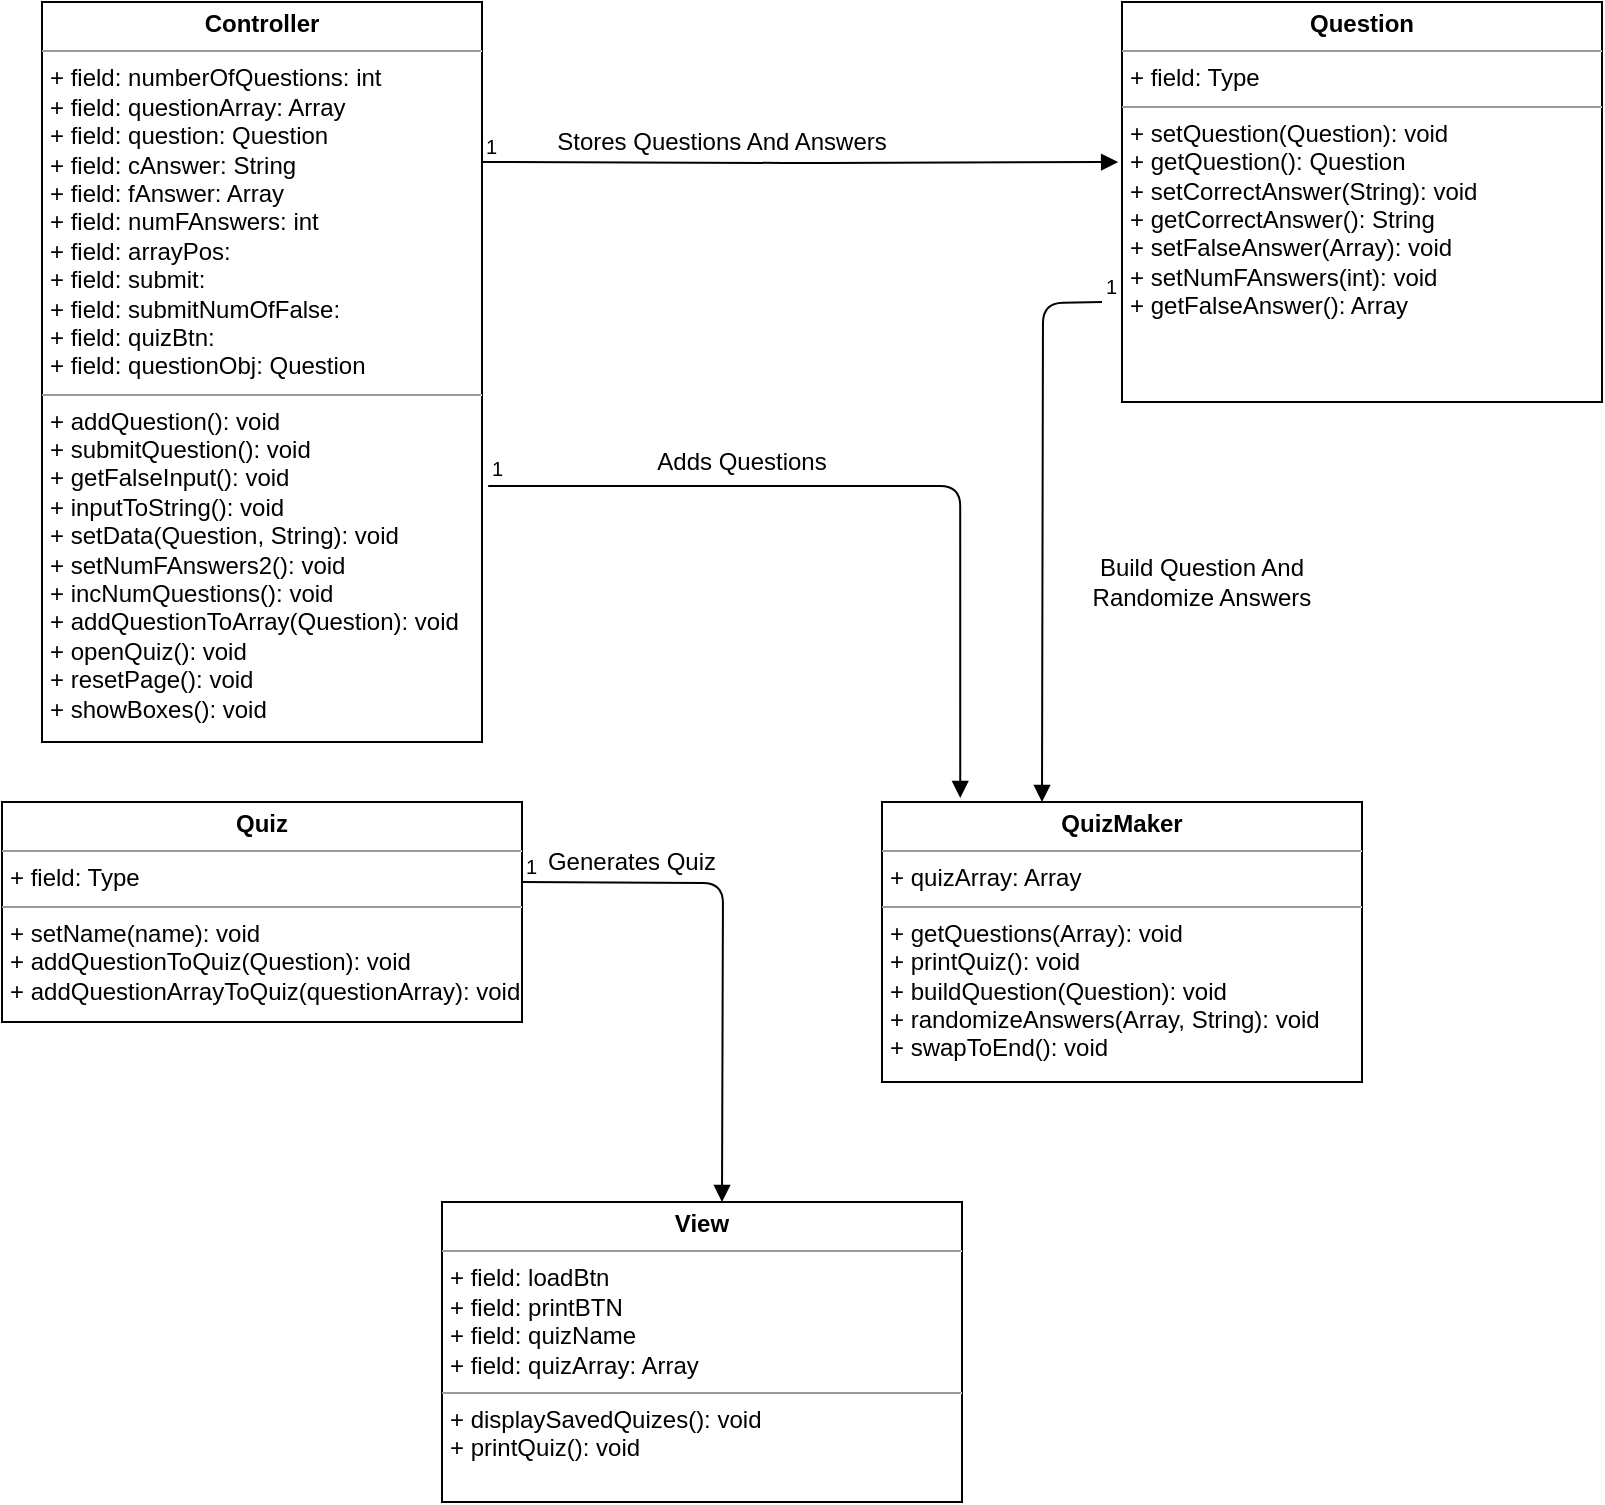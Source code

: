<mxfile version="13.0.5" type="device"><diagram id="1wYvCbNIo7cKBk7LPKMC" name="Page-1"><mxGraphModel dx="865" dy="461" grid="1" gridSize="10" guides="1" tooltips="1" connect="1" arrows="1" fold="1" page="1" pageScale="1" pageWidth="850" pageHeight="1100" math="0" shadow="0"><root><mxCell id="0"/><mxCell id="1" parent="0"/><mxCell id="mOzhgRtnR3_fyd8qpESB-37" value="&lt;p style=&quot;margin: 0px ; margin-top: 4px ; text-align: center&quot;&gt;&lt;b&gt;Controller&lt;/b&gt;&lt;br&gt;&lt;/p&gt;&lt;hr size=&quot;1&quot;&gt;&lt;p style=&quot;margin: 0px ; margin-left: 4px&quot;&gt;+ field: numberOfQuestions: int&lt;br&gt;&lt;/p&gt;&lt;p style=&quot;margin: 0px ; margin-left: 4px&quot;&gt;+ field: questionArray: Array&lt;br&gt;&lt;/p&gt;&lt;p style=&quot;margin: 0px ; margin-left: 4px&quot;&gt;+ field: question: Question&lt;br&gt;&lt;/p&gt;&lt;p style=&quot;margin: 0px ; margin-left: 4px&quot;&gt;+ field: cAnswer: String&lt;br&gt;&lt;/p&gt;&lt;p style=&quot;margin: 0px ; margin-left: 4px&quot;&gt;+ field: fAnswer: Array&lt;br&gt;&lt;/p&gt;&lt;p style=&quot;margin: 0px ; margin-left: 4px&quot;&gt;+ field: numFAnswers: int&lt;br&gt;&lt;/p&gt;&lt;p style=&quot;margin: 0px ; margin-left: 4px&quot;&gt;+ field: arrayPos:&lt;/p&gt;&lt;p style=&quot;margin: 0px ; margin-left: 4px&quot;&gt;+ field: submit: &lt;br&gt;&lt;/p&gt;&lt;p style=&quot;margin: 0px ; margin-left: 4px&quot;&gt;+ field: submitNumOfFalse: &lt;br&gt;&lt;/p&gt;&lt;p style=&quot;margin: 0px ; margin-left: 4px&quot;&gt;+ field: quizBtn:&lt;br&gt;&lt;/p&gt;&lt;p style=&quot;margin: 0px ; margin-left: 4px&quot;&gt;+ field: questionObj: Question&lt;br&gt;&lt;/p&gt;&lt;hr size=&quot;1&quot;&gt;&lt;p style=&quot;margin: 0px ; margin-left: 4px&quot;&gt;+ addQuestion(): void&lt;br&gt;&lt;/p&gt;&lt;p style=&quot;margin: 0px ; margin-left: 4px&quot;&gt;+ submitQuestion(): void&lt;br&gt;&lt;/p&gt;&lt;p style=&quot;margin: 0px ; margin-left: 4px&quot;&gt;+ getFalseInput(): void&lt;br&gt;&lt;/p&gt;&lt;p style=&quot;margin: 0px ; margin-left: 4px&quot;&gt;+ inputToString(): void&lt;br&gt;&lt;/p&gt;&lt;p style=&quot;margin: 0px ; margin-left: 4px&quot;&gt;+ setData(Question, String): void&lt;/p&gt;&lt;p style=&quot;margin: 0px ; margin-left: 4px&quot;&gt;+ setNumFAnswers2(): void&lt;br&gt;&lt;/p&gt;&lt;p style=&quot;margin: 0px ; margin-left: 4px&quot;&gt;+ incNumQuestions(): void&lt;br&gt;&lt;/p&gt;&lt;p style=&quot;margin: 0px ; margin-left: 4px&quot;&gt;+ addQuestionToArray(Question): void&lt;br&gt;&lt;/p&gt;&lt;p style=&quot;margin: 0px ; margin-left: 4px&quot;&gt;+ openQuiz(): void&lt;/p&gt;&lt;p style=&quot;margin: 0px ; margin-left: 4px&quot;&gt;+ resetPage(): void&lt;br&gt;&lt;/p&gt;&lt;p style=&quot;margin: 0px ; margin-left: 4px&quot;&gt;+ showBoxes(): void&lt;br&gt;&lt;/p&gt;&lt;p style=&quot;margin: 0px ; margin-left: 4px&quot;&gt;&lt;br&gt;&lt;/p&gt;&lt;p style=&quot;margin: 0px ; margin-left: 4px&quot;&gt;&lt;br&gt;&lt;/p&gt;&lt;p style=&quot;margin: 0px ; margin-left: 4px&quot;&gt;&lt;br&gt;&lt;/p&gt;&lt;p style=&quot;margin: 0px ; margin-left: 4px&quot;&gt;&lt;br&gt;&lt;/p&gt;&lt;p style=&quot;margin: 0px ; margin-left: 4px&quot;&gt;&lt;br&gt;&lt;/p&gt;&lt;p style=&quot;margin: 0px ; margin-left: 4px&quot;&gt;&lt;br&gt;&lt;/p&gt;&lt;p style=&quot;margin: 0px ; margin-left: 4px&quot;&gt;&lt;br&gt;&lt;/p&gt;&lt;p style=&quot;margin: 0px ; margin-left: 4px&quot;&gt;&lt;br&gt;&lt;/p&gt;&lt;p style=&quot;margin: 0px ; margin-left: 4px&quot;&gt;&lt;br&gt;&lt;/p&gt;&lt;p style=&quot;margin: 0px ; margin-left: 4px&quot;&gt;&lt;br&gt;&lt;/p&gt;" style="verticalAlign=top;align=left;overflow=fill;fontSize=12;fontFamily=Helvetica;html=1;" parent="1" vertex="1"><mxGeometry x="60" y="40" width="220" height="370" as="geometry"/></mxCell><mxCell id="mOzhgRtnR3_fyd8qpESB-40" value="&lt;p style=&quot;margin: 0px ; margin-top: 4px ; text-align: center&quot;&gt;&lt;b&gt;QuizMaker&lt;/b&gt;&lt;br&gt;&lt;/p&gt;&lt;hr size=&quot;1&quot;&gt;&lt;p style=&quot;margin: 0px ; margin-left: 4px&quot;&gt;+ quizArray: Array&lt;br&gt;&lt;/p&gt;&lt;hr size=&quot;1&quot;&gt;&lt;p style=&quot;margin: 0px ; margin-left: 4px&quot;&gt;+ getQuestions(Array): void&lt;/p&gt;&lt;p style=&quot;margin: 0px ; margin-left: 4px&quot;&gt;+ printQuiz(): void&lt;/p&gt;&lt;p style=&quot;margin: 0px ; margin-left: 4px&quot;&gt;+ buildQuestion(Question): void&lt;/p&gt;&lt;p style=&quot;margin: 0px ; margin-left: 4px&quot;&gt;+ randomizeAnswers(Array, String): void&lt;/p&gt;&lt;p style=&quot;margin: 0px ; margin-left: 4px&quot;&gt;+ swapToEnd(): void&lt;br&gt;&lt;/p&gt;" style="verticalAlign=top;align=left;overflow=fill;fontSize=12;fontFamily=Helvetica;html=1;" parent="1" vertex="1"><mxGeometry x="480" y="440" width="240" height="140" as="geometry"/></mxCell><mxCell id="mOzhgRtnR3_fyd8qpESB-41" value="&lt;p style=&quot;margin: 0px ; margin-top: 4px ; text-align: center&quot;&gt;&lt;b&gt;Question&lt;/b&gt;&lt;br&gt;&lt;/p&gt;&lt;hr size=&quot;1&quot;&gt;&lt;p style=&quot;margin: 0px ; margin-left: 4px&quot;&gt;+ field: Type&lt;/p&gt;&lt;hr size=&quot;1&quot;&gt;&lt;p style=&quot;margin: 0px ; margin-left: 4px&quot;&gt;+ setQuestion(Question): void&lt;/p&gt;&lt;p style=&quot;margin: 0px ; margin-left: 4px&quot;&gt;+ getQuestion(): Question&lt;/p&gt;&lt;p style=&quot;margin: 0px ; margin-left: 4px&quot;&gt;+ setCorrectAnswer(String): void&lt;/p&gt;&lt;p style=&quot;margin: 0px ; margin-left: 4px&quot;&gt;+ getCorrectAnswer(): String&lt;/p&gt;&lt;p style=&quot;margin: 0px ; margin-left: 4px&quot;&gt;+ setFalseAnswer(Array): void&lt;/p&gt;&lt;p style=&quot;margin: 0px ; margin-left: 4px&quot;&gt;+ setNumFAnswers(int): void&lt;/p&gt;&lt;p style=&quot;margin: 0px ; margin-left: 4px&quot;&gt;+ getFalseAnswer(): Array&lt;br&gt;&lt;/p&gt;&lt;p style=&quot;margin: 0px ; margin-left: 4px&quot;&gt;&lt;br&gt;&lt;/p&gt;" style="verticalAlign=top;align=left;overflow=fill;fontSize=12;fontFamily=Helvetica;html=1;" parent="1" vertex="1"><mxGeometry x="600" y="40" width="240" height="200" as="geometry"/></mxCell><mxCell id="4W1mwZyDyLr-m3J_gBkN-7" value="" style="endArrow=block;endFill=1;html=1;edgeStyle=orthogonalEdgeStyle;align=left;verticalAlign=top;entryX=-0.008;entryY=0.4;entryDx=0;entryDy=0;entryPerimeter=0;" edge="1" parent="1" target="mOzhgRtnR3_fyd8qpESB-41"><mxGeometry x="-1" relative="1" as="geometry"><mxPoint x="280" y="120" as="sourcePoint"/><mxPoint x="560" y="120" as="targetPoint"/></mxGeometry></mxCell><mxCell id="4W1mwZyDyLr-m3J_gBkN-8" value="1" style="resizable=0;html=1;align=left;verticalAlign=bottom;labelBackgroundColor=#ffffff;fontSize=10;" connectable="0" vertex="1" parent="4W1mwZyDyLr-m3J_gBkN-7"><mxGeometry x="-1" relative="1" as="geometry"/></mxCell><mxCell id="4W1mwZyDyLr-m3J_gBkN-10" value="" style="endArrow=block;endFill=1;html=1;edgeStyle=orthogonalEdgeStyle;align=left;verticalAlign=top;entryX=0.163;entryY=-0.014;entryDx=0;entryDy=0;entryPerimeter=0;exitX=1.014;exitY=0.654;exitDx=0;exitDy=0;exitPerimeter=0;" edge="1" parent="1" source="mOzhgRtnR3_fyd8qpESB-37" target="mOzhgRtnR3_fyd8qpESB-40"><mxGeometry x="-1" relative="1" as="geometry"><mxPoint x="160" y="483" as="sourcePoint"/><mxPoint x="470" y="480" as="targetPoint"/></mxGeometry></mxCell><mxCell id="4W1mwZyDyLr-m3J_gBkN-11" value="1" style="resizable=0;html=1;align=left;verticalAlign=bottom;labelBackgroundColor=#ffffff;fontSize=10;" connectable="0" vertex="1" parent="4W1mwZyDyLr-m3J_gBkN-10"><mxGeometry x="-1" relative="1" as="geometry"/></mxCell><mxCell id="4W1mwZyDyLr-m3J_gBkN-13" value="Stores Questions And Answers" style="text;html=1;strokeColor=none;fillColor=none;align=center;verticalAlign=middle;whiteSpace=wrap;rounded=0;" vertex="1" parent="1"><mxGeometry x="300" y="100" width="200" height="20" as="geometry"/></mxCell><mxCell id="4W1mwZyDyLr-m3J_gBkN-26" value="&lt;p style=&quot;margin: 0px ; margin-top: 4px ; text-align: center&quot;&gt;&lt;b&gt;Quiz&lt;/b&gt;&lt;br&gt;&lt;/p&gt;&lt;hr size=&quot;1&quot;&gt;&lt;p style=&quot;margin: 0px ; margin-left: 4px&quot;&gt;+ field: Type&lt;br&gt;&lt;/p&gt;&lt;hr size=&quot;1&quot;&gt;&lt;p style=&quot;margin: 0px ; margin-left: 4px&quot;&gt;+ setName(name): void&lt;/p&gt;&lt;p style=&quot;margin: 0px ; margin-left: 4px&quot;&gt;+ addQuestionToQuiz(Question): void&lt;/p&gt;&lt;p style=&quot;margin: 0px ; margin-left: 4px&quot;&gt;+ addQuestionArrayToQuiz(questionArray): void&lt;/p&gt;" style="verticalAlign=top;align=left;overflow=fill;fontSize=12;fontFamily=Helvetica;html=1;" vertex="1" parent="1"><mxGeometry x="40" y="440" width="260" height="110" as="geometry"/></mxCell><mxCell id="4W1mwZyDyLr-m3J_gBkN-27" value="&lt;p style=&quot;margin: 0px ; margin-top: 4px ; text-align: center&quot;&gt;&lt;b&gt;View&lt;/b&gt;&lt;br&gt;&lt;/p&gt;&lt;hr size=&quot;1&quot;&gt;&lt;p style=&quot;margin: 0px ; margin-left: 4px&quot;&gt;+ field: loadBtn&lt;/p&gt;&lt;p style=&quot;margin: 0px ; margin-left: 4px&quot;&gt;+ field: printBTN&lt;br&gt;&lt;/p&gt;&lt;p style=&quot;margin: 0px ; margin-left: 4px&quot;&gt;+ field: quizName&lt;br&gt;&lt;/p&gt;&lt;p style=&quot;margin: 0px ; margin-left: 4px&quot;&gt;+ field: quizArray: Array&lt;br&gt;&lt;/p&gt;&lt;hr size=&quot;1&quot;&gt;&lt;p style=&quot;margin: 0px ; margin-left: 4px&quot;&gt;+ displaySavedQuizes(): void&lt;/p&gt;&lt;p style=&quot;margin: 0px ; margin-left: 4px&quot;&gt;+ printQuiz(): void&lt;/p&gt;" style="verticalAlign=top;align=left;overflow=fill;fontSize=12;fontFamily=Helvetica;html=1;" vertex="1" parent="1"><mxGeometry x="260" y="640" width="260" height="150" as="geometry"/></mxCell><mxCell id="4W1mwZyDyLr-m3J_gBkN-31" value="" style="endArrow=block;endFill=1;html=1;edgeStyle=orthogonalEdgeStyle;align=left;verticalAlign=top;" edge="1" parent="1"><mxGeometry x="-1" relative="1" as="geometry"><mxPoint x="300" y="480" as="sourcePoint"/><mxPoint x="400" y="640" as="targetPoint"/></mxGeometry></mxCell><mxCell id="4W1mwZyDyLr-m3J_gBkN-32" value="1" style="resizable=0;html=1;align=left;verticalAlign=bottom;labelBackgroundColor=#ffffff;fontSize=10;" connectable="0" vertex="1" parent="4W1mwZyDyLr-m3J_gBkN-31"><mxGeometry x="-1" relative="1" as="geometry"/></mxCell><mxCell id="4W1mwZyDyLr-m3J_gBkN-33" value="Generates Quiz" style="text;html=1;strokeColor=none;fillColor=none;align=center;verticalAlign=middle;whiteSpace=wrap;rounded=0;" vertex="1" parent="1"><mxGeometry x="310" y="460" width="90" height="20" as="geometry"/></mxCell><mxCell id="4W1mwZyDyLr-m3J_gBkN-35" value="" style="endArrow=block;endFill=1;html=1;edgeStyle=orthogonalEdgeStyle;align=left;verticalAlign=top;" edge="1" parent="1"><mxGeometry x="-1" relative="1" as="geometry"><mxPoint x="590" y="190" as="sourcePoint"/><mxPoint x="560" y="440" as="targetPoint"/></mxGeometry></mxCell><mxCell id="4W1mwZyDyLr-m3J_gBkN-36" value="1" style="resizable=0;html=1;align=left;verticalAlign=bottom;labelBackgroundColor=#ffffff;fontSize=10;" connectable="0" vertex="1" parent="4W1mwZyDyLr-m3J_gBkN-35"><mxGeometry x="-1" relative="1" as="geometry"/></mxCell><mxCell id="4W1mwZyDyLr-m3J_gBkN-39" value="Build Question And Randomize Answers" style="text;html=1;strokeColor=none;fillColor=none;align=center;verticalAlign=middle;whiteSpace=wrap;rounded=0;" vertex="1" parent="1"><mxGeometry x="560" y="320" width="160" height="20" as="geometry"/></mxCell><mxCell id="4W1mwZyDyLr-m3J_gBkN-40" value="Adds Questions" style="text;html=1;strokeColor=none;fillColor=none;align=center;verticalAlign=middle;whiteSpace=wrap;rounded=0;" vertex="1" parent="1"><mxGeometry x="360" y="260" width="100" height="20" as="geometry"/></mxCell></root></mxGraphModel></diagram></mxfile>